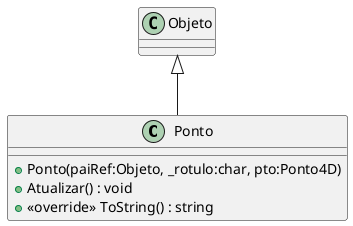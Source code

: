 @startuml
class Ponto {
    + Ponto(paiRef:Objeto, _rotulo:char, pto:Ponto4D)
    + Atualizar() : void
    + <<override>> ToString() : string
}
Objeto <|-- Ponto
@enduml
